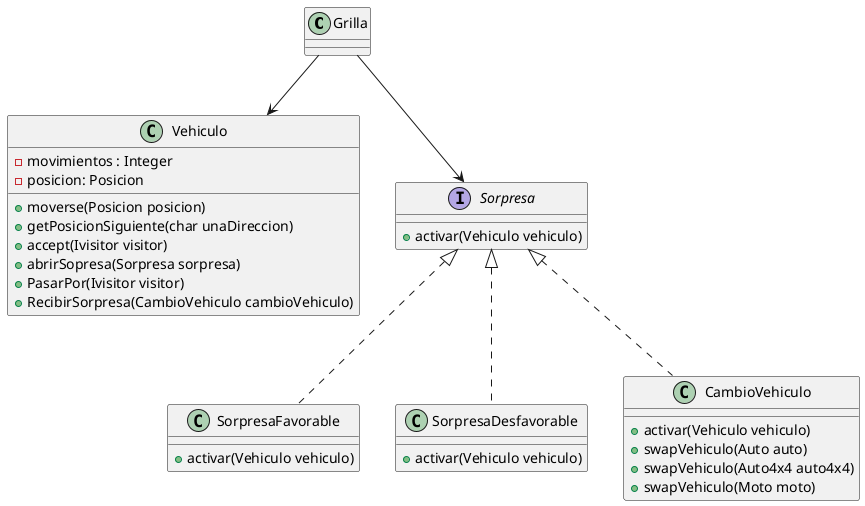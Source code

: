 @startuml
class Grilla{}
class Vehiculo{
-movimientos : Integer
-posicion: Posicion
+moverse(Posicion posicion)
+getPosicionSiguiente(char unaDireccion)
+accept(Ivisitor visitor)
+abrirSopresa(Sorpresa sorpresa)
+PasarPor(Ivisitor visitor)
+RecibirSorpresa(CambioVehiculo cambioVehiculo)
}
interface Sorpresa{
+activar(Vehiculo vehiculo)

}
class SorpresaFavorable{
+activar(Vehiculo vehiculo)
}

class SorpresaDesfavorable{
+activar(Vehiculo vehiculo)
}

class CambioVehiculo{
+activar(Vehiculo vehiculo)
+swapVehiculo(Auto auto)
+swapVehiculo(Auto4x4 auto4x4)
+swapVehiculo(Moto moto)
}
Grilla --> Sorpresa
Grilla --> Vehiculo
Sorpresa <|..  SorpresaFavorable
Sorpresa <|..  SorpresaDesfavorable
Sorpresa <|.. CambioVehiculo

@enduml